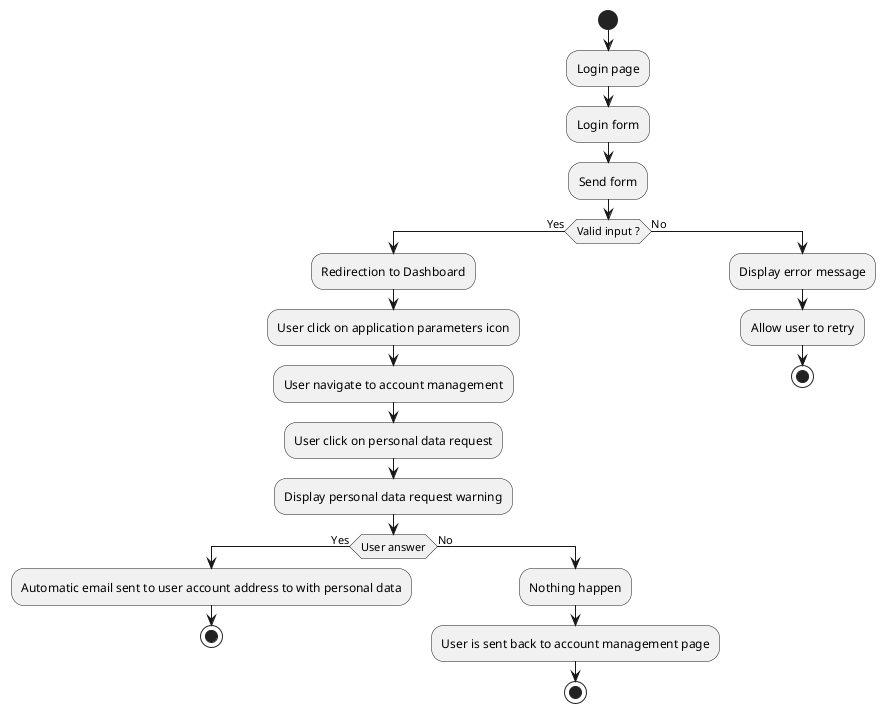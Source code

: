 @startuml PersonalDataRequest
start
:Login page;
:Login form;
:Send form;
if (Valid input ?) then (Yes)
    :Redirection to Dashboard;
    :User click on application parameters icon;
    :User navigate to account management;
    :User click on personal data request;
    :Display personal data request warning;
    if (User answer) then (Yes)
        :Automatic email sent to user account address to with personal data;
        stop
    else (No)
        :Nothing happen;
        :User is sent back to account management page;
        stop
    endif
else (No)
    :Display error message;
    :Allow user to retry;
    stop
endif
@enduml